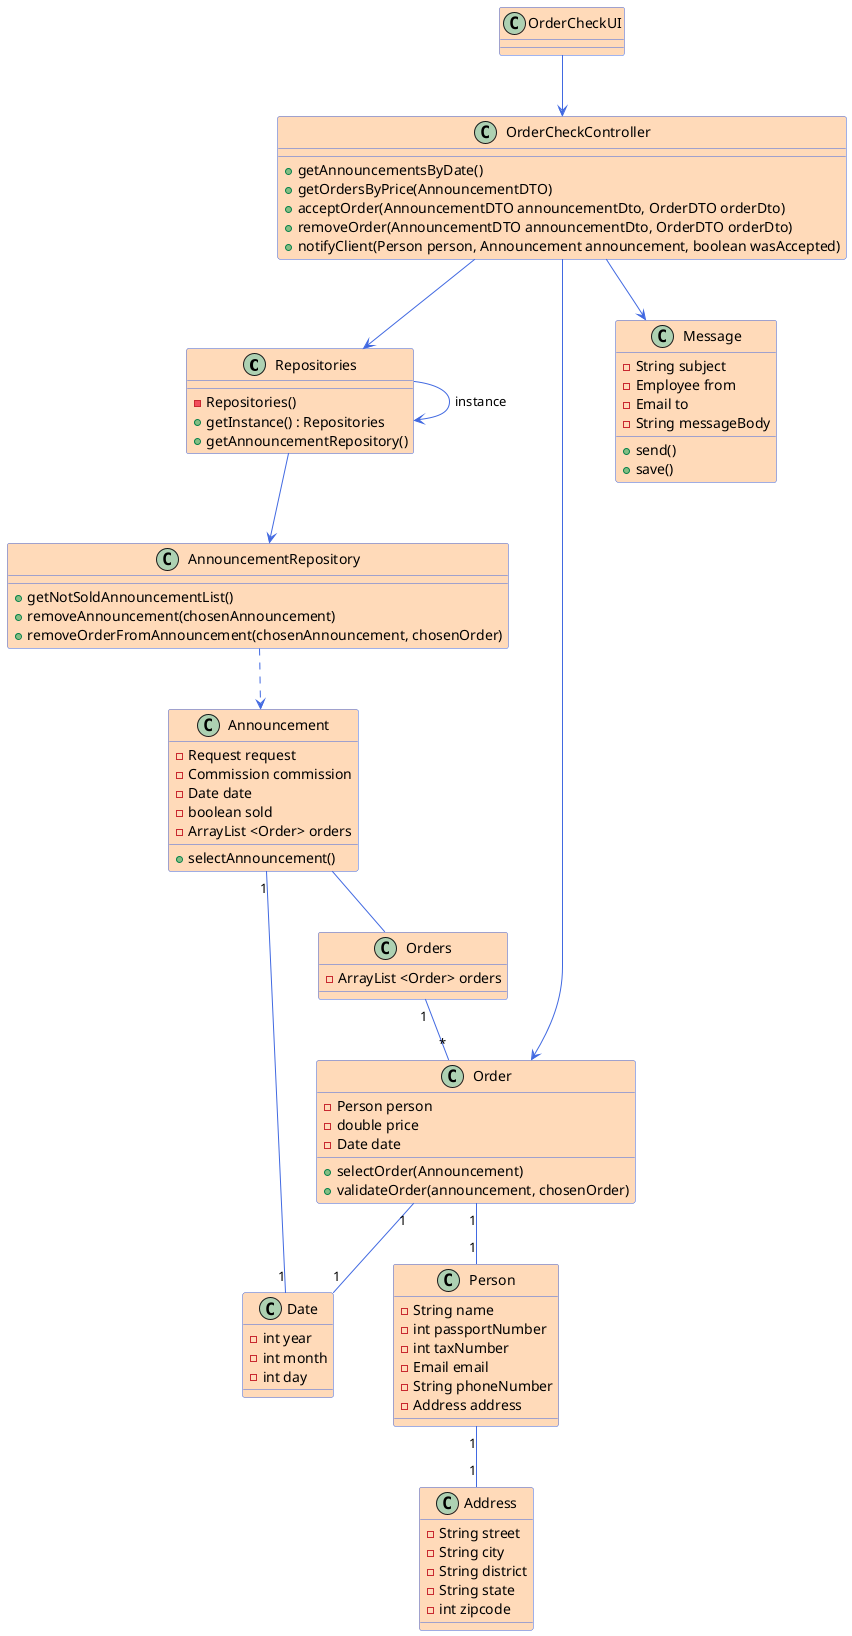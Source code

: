@startuml
'skinparam monochrome true
skinparam packageStyle rectangle
skinparam shadowing false
skinparam line type polyline
'skinparam line-type onto

'skinparam classAttributeIconSize 0
'---------File styling---------
skinparam class {
    BackgroundColor PeachPuff
    ArrowColor RoyalBlue
    BorderColor RoyalBlue
}
'left to right direction
'User interface'

class Repositories{
    - Repositories()
    + getInstance() : Repositories
    + getAnnouncementRepository()
}

class AnnouncementRepository {
    + getNotSoldAnnouncementList()
    + removeAnnouncement(chosenAnnouncement)
    +removeOrderFromAnnouncement(chosenAnnouncement, chosenOrder)
}

class OrderCheckUI{
}

class OrderCheckController{
    + getAnnouncementsByDate()
    + getOrdersByPrice(AnnouncementDTO)
    + acceptOrder(AnnouncementDTO announcementDto, OrderDTO orderDto)
    + removeOrder(AnnouncementDTO announcementDto, OrderDTO orderDto)
    + notifyClient(Person person, Announcement announcement, boolean wasAccepted)
}

class Order{
    - Person person
    - double price
    - Date date
    + selectOrder(Announcement)
    + validateOrder(announcement, chosenOrder)
}

class Person{
    - String name
    - int passportNumber
    - int taxNumber
    - Email email
    - String phoneNumber
    - Address address
}

class Address{
    - String street
    - String city
    - String district
    - String state
    - int zipcode
}

class Announcement {
    - Request request
    - Commission commission
    - Date date
    - boolean sold
    - ArrayList <Order> orders
    + selectAnnouncement()
}

class Message {
    - String subject
    - Employee from
    - Email to
    - String messageBody
    + send()
    + save()
}

class Orders {
    - ArrayList <Order> orders
}

class Date {
   - int year
   - int month
   - int day
}

'User Interface
OrderCheckUI --> OrderCheckController

'Controller
OrderCheckController --> Repositories
OrderCheckController --> Order
OrderCheckController --> Message

'Repositories
Repositories --> Repositories : instance
Repositories --> AnnouncementRepository

'Order
AnnouncementRepository ..> Announcement
Order "1"-- "1" Person
Order "1"-- "1" Date

'Announcement
Announcement --  Orders
Announcement "1"-- "1" Date
Orders "1" -- "*" Order

'Person
Person "1"-- "1" Address

@enduml
